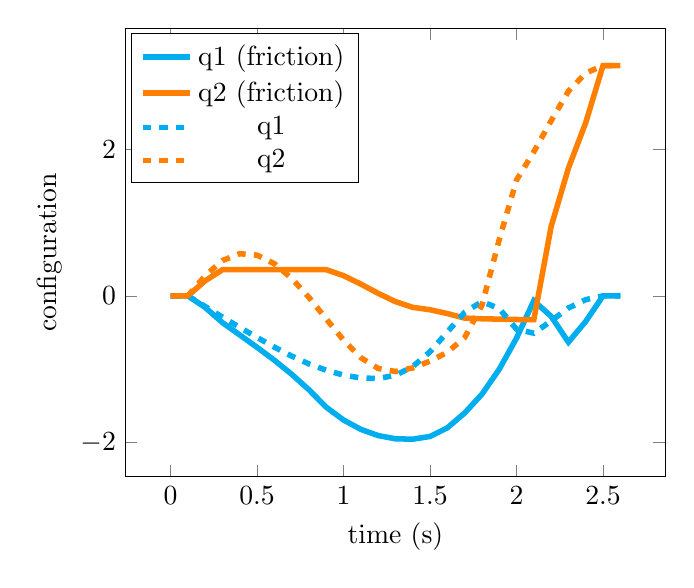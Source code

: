 \begin{tikzpicture}[]
\begin{axis}[
  legend style = {{at={(0.01,0.99)},anchor=north west}},
  ylabel = {configuration},
  axis equal image = {false},
  xlabel = {time (s)},
  hide axis = {false}
]

\addplot+[
  mark = {none},
  color=cyan, line width = 2pt
] coordinates {
  (0.0, 0.0)
  (0.1, 0.0)
  (0.2, -0.159)
  (0.3, -0.366)
  (0.4, -0.534)
  (0.5, -0.703)
  (0.6, -0.879)
  (0.7, -1.07)
  (0.8, -1.282)
  (0.9, -1.521)
  (1.0, -1.695)
  (1.1, -1.822)
  (1.2, -1.907)
  (1.3, -1.951)
  (1.4, -1.956)
  (1.5, -1.919)
  (1.6, -1.801)
  (1.7, -1.599)
  (1.8, -1.342)
  (1.9, -1.002)
  (2.0, -0.577)
  (2.1, -0.067)
  (2.2, -0.28)
  (2.3, -0.632)
  (2.4, -0.349)
  (2.5, 0.0)
  (2.6, 0.001)
};
\addlegendentry{{}{q1 (friction)}}

\addplot+[
  mark = {none},
  color=orange, line width = 2pt
] coordinates {
  (0.0, 0.0)
  (0.1, 0.0)
  (0.2, 0.206)
  (0.3, 0.357)
  (0.4, 0.357)
  (0.5, 0.357)
  (0.6, 0.357)
  (0.7, 0.357)
  (0.8, 0.357)
  (0.9, 0.357)
  (1.0, 0.275)
  (1.1, 0.16)
  (1.2, 0.034)
  (1.3, -0.079)
  (1.4, -0.157)
  (1.5, -0.19)
  (1.6, -0.242)
  (1.7, -0.304)
  (1.8, -0.313)
  (1.9, -0.318)
  (2.0, -0.323)
  (2.1, -0.325)
  (2.2, 0.945)
  (2.3, 1.743)
  (2.4, 2.363)
  (2.5, 3.142)
  (2.6, 3.142)
};
\addlegendentry{{}{q2 (friction)}}

\addplot+[
  mark = {none},
  color=cyan, line width = 2pt, dashed
] coordinates {
  (0.0, 0.0)
  (0.1, 0.0)
  (0.2, -0.146)
  (0.3, -0.291)
  (0.4, -0.431)
  (0.5, -0.568)
  (0.6, -0.7)
  (0.7, -0.822)
  (0.8, -0.929)
  (0.9, -1.016)
  (1.0, -1.082)
  (1.1, -1.121)
  (1.2, -1.128)
  (1.3, -1.084)
  (1.4, -0.966)
  (1.5, -0.763)
  (1.6, -0.493)
  (1.7, -0.225)
  (1.8, -0.079)
  (1.9, -0.174)
  (2.0, -0.455)
  (2.1, -0.51)
  (2.2, -0.343)
  (2.3, -0.166)
  (2.4, -0.052)
  (2.5, -0.001)
  (2.6, 0.001)
};
\addlegendentry{{}{q1}}

\addplot+[
  mark = {none},
  color=orange, line width = 2pt, dashed
] coordinates {
  (0.0, 0.0)
  (0.1, 0.0)
  (0.2, 0.275)
  (0.3, 0.482)
  (0.4, 0.575)
  (0.5, 0.555)
  (0.6, 0.438)
  (0.7, 0.238)
  (0.8, -0.022)
  (0.9, -0.316)
  (1.0, -0.605)
  (1.1, -0.844)
  (1.2, -0.991)
  (1.3, -1.032)
  (1.4, -0.984)
  (1.5, -0.891)
  (1.6, -0.77)
  (1.7, -0.57)
  (1.8, -0.13)
  (1.9, 0.767)
  (2.0, 1.58)
  (2.1, 1.966)
  (2.2, 2.389)
  (2.3, 2.792)
  (2.4, 3.04)
  (2.5, 3.142)
  (2.6, 3.141)
};
\addlegendentry{{}{q2}}

\end{axis}
\end{tikzpicture}

